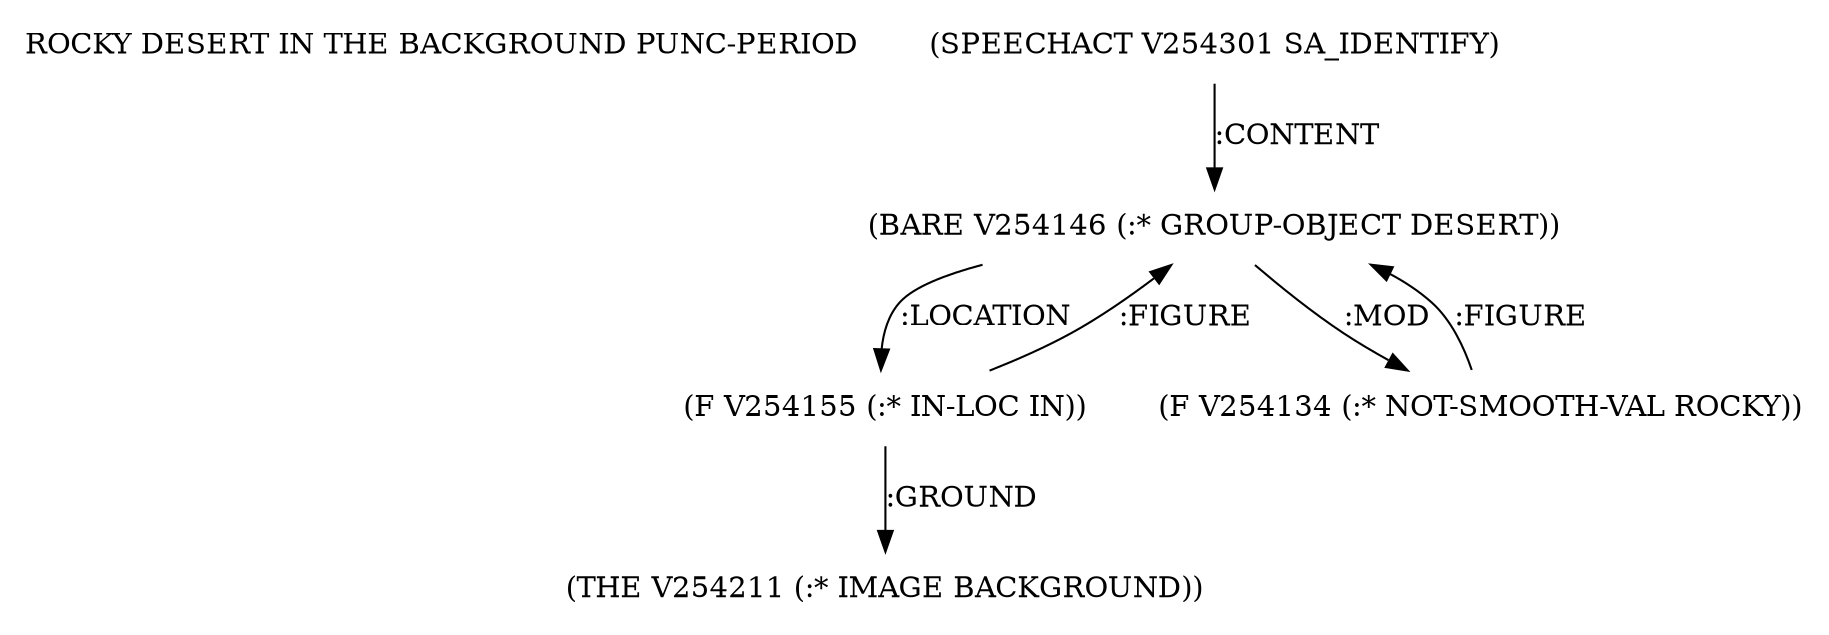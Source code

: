 digraph Terms {
  node [shape=none]
  "ROCKY DESERT IN THE BACKGROUND PUNC-PERIOD"
  "V254301" [label="(SPEECHACT V254301 SA_IDENTIFY)"]
  "V254301" -> "V254146" [label=":CONTENT"]
  "V254146" [label="(BARE V254146 (:* GROUP-OBJECT DESERT))"]
  "V254146" -> "V254155" [label=":LOCATION"]
  "V254146" -> "V254134" [label=":MOD"]
  "V254134" [label="(F V254134 (:* NOT-SMOOTH-VAL ROCKY))"]
  "V254134" -> "V254146" [label=":FIGURE"]
  "V254155" [label="(F V254155 (:* IN-LOC IN))"]
  "V254155" -> "V254211" [label=":GROUND"]
  "V254155" -> "V254146" [label=":FIGURE"]
  "V254211" [label="(THE V254211 (:* IMAGE BACKGROUND))"]
}
